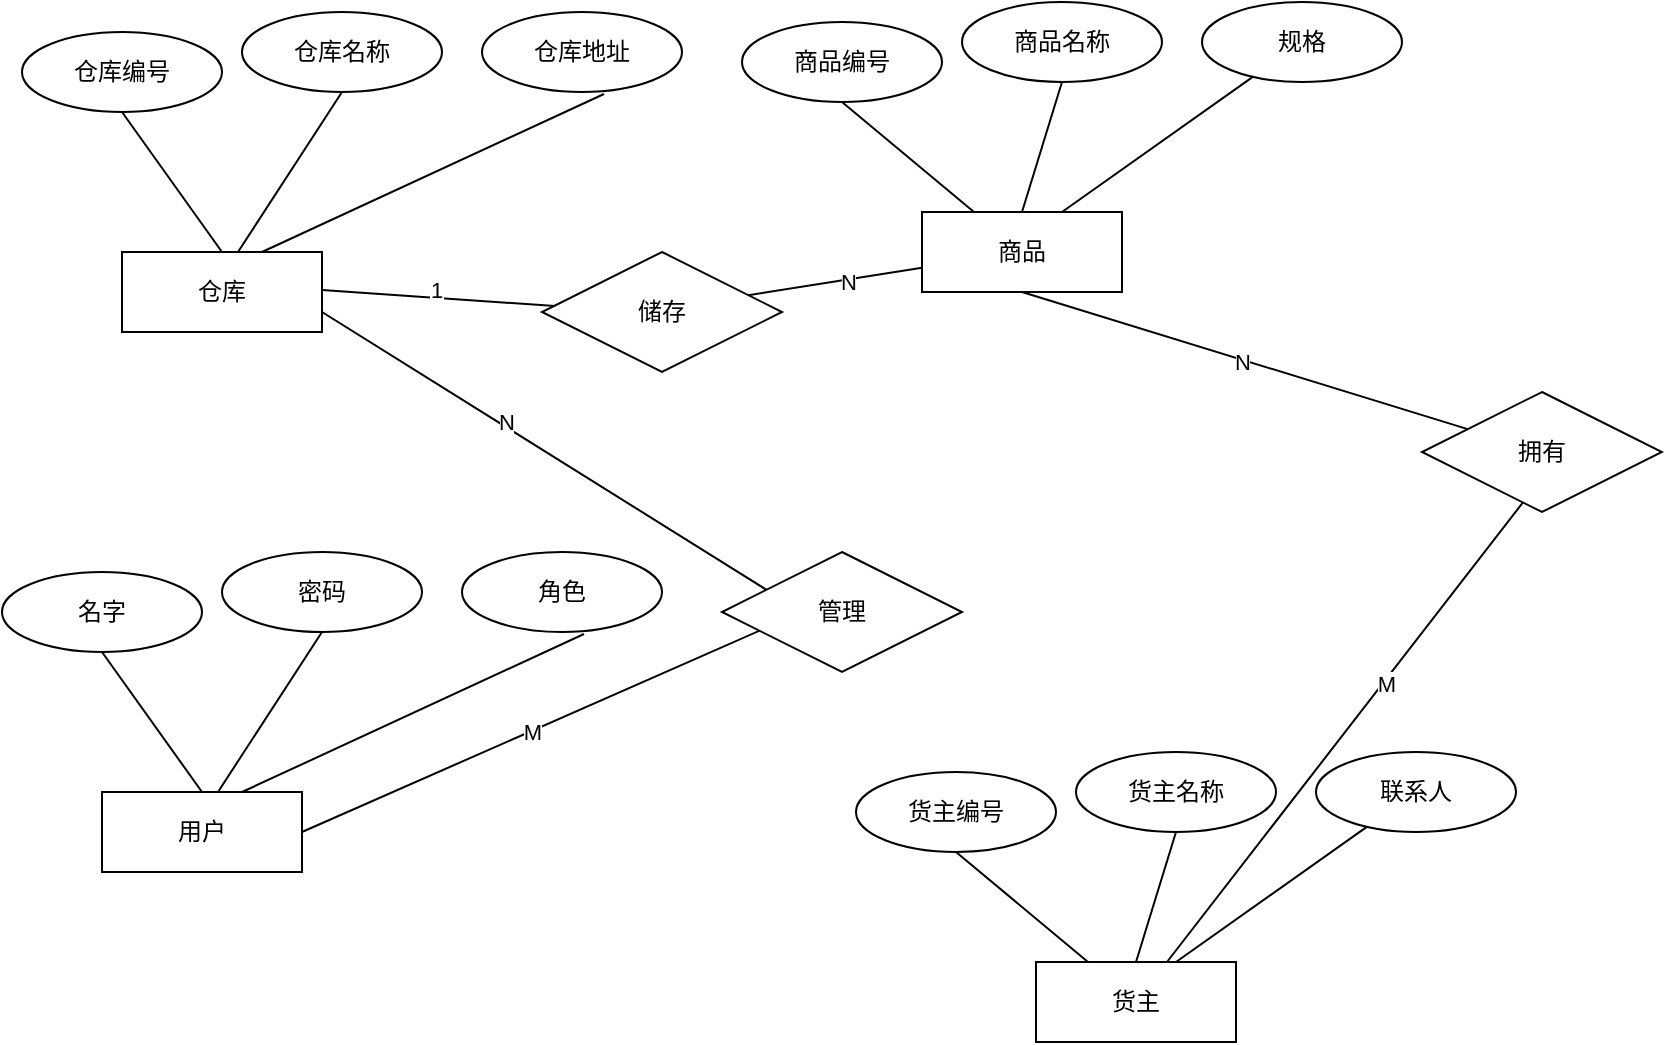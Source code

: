 <mxfile version="26.2.9" pages="2">
  <diagram name="第 1 页" id="iRl5-WZskhOR-WXAQhHo">
    <mxGraphModel dx="1428" dy="766" grid="1" gridSize="10" guides="1" tooltips="1" connect="1" arrows="1" fold="1" page="1" pageScale="1" pageWidth="827" pageHeight="1169" math="0" shadow="0">
      <root>
        <mxCell id="0" />
        <mxCell id="1" parent="0" />
        <mxCell id="xO7IIF5kWU0KsEjzhjzZ-7" value="仓库" style="whiteSpace=wrap;html=1;align=center;" parent="1" vertex="1">
          <mxGeometry x="130" y="330" width="100" height="40" as="geometry" />
        </mxCell>
        <mxCell id="xO7IIF5kWU0KsEjzhjzZ-9" value="" style="endArrow=none;html=1;rounded=0;exitX=0.5;exitY=0;exitDx=0;exitDy=0;" parent="1" source="xO7IIF5kWU0KsEjzhjzZ-7" edge="1">
          <mxGeometry relative="1" as="geometry">
            <mxPoint x="190" y="320" as="sourcePoint" />
            <mxPoint x="130" y="260" as="targetPoint" />
          </mxGeometry>
        </mxCell>
        <mxCell id="xO7IIF5kWU0KsEjzhjzZ-10" value="仓库编号" style="ellipse;whiteSpace=wrap;html=1;align=center;" parent="1" vertex="1">
          <mxGeometry x="80" y="220" width="100" height="40" as="geometry" />
        </mxCell>
        <mxCell id="xO7IIF5kWU0KsEjzhjzZ-11" value="仓库名称" style="ellipse;whiteSpace=wrap;html=1;align=center;" parent="1" vertex="1">
          <mxGeometry x="190" y="210" width="100" height="40" as="geometry" />
        </mxCell>
        <mxCell id="xO7IIF5kWU0KsEjzhjzZ-12" value="仓库地址" style="ellipse;whiteSpace=wrap;html=1;align=center;" parent="1" vertex="1">
          <mxGeometry x="310" y="210" width="100" height="40" as="geometry" />
        </mxCell>
        <mxCell id="xO7IIF5kWU0KsEjzhjzZ-13" value="" style="endArrow=none;html=1;rounded=0;entryX=0.5;entryY=1;entryDx=0;entryDy=0;" parent="1" target="xO7IIF5kWU0KsEjzhjzZ-11" edge="1">
          <mxGeometry relative="1" as="geometry">
            <mxPoint x="188" y="330" as="sourcePoint" />
            <mxPoint x="140" y="270" as="targetPoint" />
          </mxGeometry>
        </mxCell>
        <mxCell id="xO7IIF5kWU0KsEjzhjzZ-14" value="" style="endArrow=none;html=1;rounded=0;exitX=0.61;exitY=1.025;exitDx=0;exitDy=0;exitPerimeter=0;" parent="1" source="xO7IIF5kWU0KsEjzhjzZ-12" edge="1">
          <mxGeometry relative="1" as="geometry">
            <mxPoint x="200" y="350" as="sourcePoint" />
            <mxPoint x="200" y="330" as="targetPoint" />
          </mxGeometry>
        </mxCell>
        <mxCell id="cP_37kf4b1ZCx6mV_s7c-8" value="用户" style="whiteSpace=wrap;html=1;align=center;" vertex="1" parent="1">
          <mxGeometry x="120" y="600" width="100" height="40" as="geometry" />
        </mxCell>
        <mxCell id="cP_37kf4b1ZCx6mV_s7c-9" value="" style="endArrow=none;html=1;rounded=0;exitX=0.5;exitY=0;exitDx=0;exitDy=0;" edge="1" parent="1" source="cP_37kf4b1ZCx6mV_s7c-8">
          <mxGeometry relative="1" as="geometry">
            <mxPoint x="180" y="590" as="sourcePoint" />
            <mxPoint x="120" y="530" as="targetPoint" />
          </mxGeometry>
        </mxCell>
        <mxCell id="cP_37kf4b1ZCx6mV_s7c-10" value="名字" style="ellipse;whiteSpace=wrap;html=1;align=center;" vertex="1" parent="1">
          <mxGeometry x="70" y="490" width="100" height="40" as="geometry" />
        </mxCell>
        <mxCell id="cP_37kf4b1ZCx6mV_s7c-11" value="密码" style="ellipse;whiteSpace=wrap;html=1;align=center;" vertex="1" parent="1">
          <mxGeometry x="180" y="480" width="100" height="40" as="geometry" />
        </mxCell>
        <mxCell id="cP_37kf4b1ZCx6mV_s7c-12" value="角色" style="ellipse;whiteSpace=wrap;html=1;align=center;" vertex="1" parent="1">
          <mxGeometry x="300" y="480" width="100" height="40" as="geometry" />
        </mxCell>
        <mxCell id="cP_37kf4b1ZCx6mV_s7c-13" value="" style="endArrow=none;html=1;rounded=0;entryX=0.5;entryY=1;entryDx=0;entryDy=0;" edge="1" parent="1" target="cP_37kf4b1ZCx6mV_s7c-11">
          <mxGeometry relative="1" as="geometry">
            <mxPoint x="178" y="600" as="sourcePoint" />
            <mxPoint x="130" y="540" as="targetPoint" />
          </mxGeometry>
        </mxCell>
        <mxCell id="cP_37kf4b1ZCx6mV_s7c-14" value="" style="endArrow=none;html=1;rounded=0;exitX=0.61;exitY=1.025;exitDx=0;exitDy=0;exitPerimeter=0;" edge="1" parent="1" source="cP_37kf4b1ZCx6mV_s7c-12">
          <mxGeometry relative="1" as="geometry">
            <mxPoint x="190" y="620" as="sourcePoint" />
            <mxPoint x="190" y="600" as="targetPoint" />
          </mxGeometry>
        </mxCell>
        <mxCell id="cP_37kf4b1ZCx6mV_s7c-15" value="" style="endArrow=none;html=1;rounded=0;entryX=1;entryY=0.5;entryDx=0;entryDy=0;exitX=1;exitY=0.75;exitDx=0;exitDy=0;" edge="1" parent="1" source="xO7IIF5kWU0KsEjzhjzZ-7" target="cP_37kf4b1ZCx6mV_s7c-8">
          <mxGeometry relative="1" as="geometry">
            <mxPoint x="240" y="360" as="sourcePoint" />
            <mxPoint x="750" y="450" as="targetPoint" />
            <Array as="points">
              <mxPoint x="470" y="510" />
            </Array>
          </mxGeometry>
        </mxCell>
        <mxCell id="cP_37kf4b1ZCx6mV_s7c-16" value="M" style="edgeLabel;html=1;align=center;verticalAlign=middle;resizable=0;points=[];" vertex="1" connectable="0" parent="cP_37kf4b1ZCx6mV_s7c-15">
          <mxGeometry x="0.549" relative="1" as="geometry">
            <mxPoint as="offset" />
          </mxGeometry>
        </mxCell>
        <mxCell id="cP_37kf4b1ZCx6mV_s7c-19" value="N" style="edgeLabel;html=1;align=center;verticalAlign=middle;resizable=0;points=[];" vertex="1" connectable="0" parent="cP_37kf4b1ZCx6mV_s7c-15">
          <mxGeometry x="-0.615" y="2" relative="1" as="geometry">
            <mxPoint as="offset" />
          </mxGeometry>
        </mxCell>
        <mxCell id="cP_37kf4b1ZCx6mV_s7c-18" value="管理" style="shape=rhombus;perimeter=rhombusPerimeter;whiteSpace=wrap;html=1;align=center;" vertex="1" parent="1">
          <mxGeometry x="430" y="480" width="120" height="60" as="geometry" />
        </mxCell>
        <mxCell id="cP_37kf4b1ZCx6mV_s7c-20" value="商品" style="whiteSpace=wrap;html=1;align=center;" vertex="1" parent="1">
          <mxGeometry x="530" y="310" width="100" height="40" as="geometry" />
        </mxCell>
        <mxCell id="cP_37kf4b1ZCx6mV_s7c-21" value="商品编号" style="ellipse;whiteSpace=wrap;html=1;align=center;" vertex="1" parent="1">
          <mxGeometry x="440" y="215" width="100" height="40" as="geometry" />
        </mxCell>
        <mxCell id="cP_37kf4b1ZCx6mV_s7c-22" value="商品名称" style="ellipse;whiteSpace=wrap;html=1;align=center;" vertex="1" parent="1">
          <mxGeometry x="550" y="205" width="100" height="40" as="geometry" />
        </mxCell>
        <mxCell id="cP_37kf4b1ZCx6mV_s7c-23" value="规格" style="ellipse;whiteSpace=wrap;html=1;align=center;" vertex="1" parent="1">
          <mxGeometry x="670" y="205" width="100" height="40" as="geometry" />
        </mxCell>
        <mxCell id="cP_37kf4b1ZCx6mV_s7c-24" value="" style="endArrow=none;html=1;rounded=0;exitX=0.5;exitY=1;exitDx=0;exitDy=0;" edge="1" parent="1" source="cP_37kf4b1ZCx6mV_s7c-21" target="cP_37kf4b1ZCx6mV_s7c-20">
          <mxGeometry relative="1" as="geometry">
            <mxPoint x="490" y="260" as="sourcePoint" />
            <mxPoint x="900" y="450" as="targetPoint" />
          </mxGeometry>
        </mxCell>
        <mxCell id="cP_37kf4b1ZCx6mV_s7c-25" value="" style="endArrow=none;html=1;rounded=0;exitX=0.5;exitY=1;exitDx=0;exitDy=0;entryX=0.5;entryY=0;entryDx=0;entryDy=0;" edge="1" parent="1" source="cP_37kf4b1ZCx6mV_s7c-22" target="cP_37kf4b1ZCx6mV_s7c-20">
          <mxGeometry relative="1" as="geometry">
            <mxPoint x="500" y="265" as="sourcePoint" />
            <mxPoint x="566" y="320" as="targetPoint" />
          </mxGeometry>
        </mxCell>
        <mxCell id="cP_37kf4b1ZCx6mV_s7c-26" value="" style="endArrow=none;html=1;rounded=0;" edge="1" parent="1" source="cP_37kf4b1ZCx6mV_s7c-23">
          <mxGeometry relative="1" as="geometry">
            <mxPoint x="610" y="255" as="sourcePoint" />
            <mxPoint x="600" y="310" as="targetPoint" />
          </mxGeometry>
        </mxCell>
        <mxCell id="cP_37kf4b1ZCx6mV_s7c-27" value="" style="endArrow=none;html=1;rounded=0;" edge="1" parent="1" target="cP_37kf4b1ZCx6mV_s7c-20">
          <mxGeometry relative="1" as="geometry">
            <mxPoint x="230" y="349" as="sourcePoint" />
            <mxPoint x="390" y="349" as="targetPoint" />
            <Array as="points">
              <mxPoint x="390" y="360" />
            </Array>
          </mxGeometry>
        </mxCell>
        <mxCell id="cP_37kf4b1ZCx6mV_s7c-29" value="1" style="edgeLabel;html=1;align=center;verticalAlign=middle;resizable=0;points=[];" vertex="1" connectable="0" parent="cP_37kf4b1ZCx6mV_s7c-27">
          <mxGeometry x="-0.624" y="4" relative="1" as="geometry">
            <mxPoint as="offset" />
          </mxGeometry>
        </mxCell>
        <mxCell id="cP_37kf4b1ZCx6mV_s7c-30" value="N" style="edgeLabel;html=1;align=center;verticalAlign=middle;resizable=0;points=[];" vertex="1" connectable="0" parent="cP_37kf4b1ZCx6mV_s7c-27">
          <mxGeometry x="0.751" y="-1" relative="1" as="geometry">
            <mxPoint as="offset" />
          </mxGeometry>
        </mxCell>
        <mxCell id="cP_37kf4b1ZCx6mV_s7c-28" value="储存" style="shape=rhombus;perimeter=rhombusPerimeter;whiteSpace=wrap;html=1;align=center;" vertex="1" parent="1">
          <mxGeometry x="340" y="330" width="120" height="60" as="geometry" />
        </mxCell>
        <mxCell id="cP_37kf4b1ZCx6mV_s7c-31" value="货主" style="whiteSpace=wrap;html=1;align=center;" vertex="1" parent="1">
          <mxGeometry x="587" y="685" width="100" height="40" as="geometry" />
        </mxCell>
        <mxCell id="cP_37kf4b1ZCx6mV_s7c-32" value="货主编号" style="ellipse;whiteSpace=wrap;html=1;align=center;" vertex="1" parent="1">
          <mxGeometry x="497" y="590" width="100" height="40" as="geometry" />
        </mxCell>
        <mxCell id="cP_37kf4b1ZCx6mV_s7c-33" value="货主名称" style="ellipse;whiteSpace=wrap;html=1;align=center;" vertex="1" parent="1">
          <mxGeometry x="607" y="580" width="100" height="40" as="geometry" />
        </mxCell>
        <mxCell id="cP_37kf4b1ZCx6mV_s7c-34" value="联系人" style="ellipse;whiteSpace=wrap;html=1;align=center;" vertex="1" parent="1">
          <mxGeometry x="727" y="580" width="100" height="40" as="geometry" />
        </mxCell>
        <mxCell id="cP_37kf4b1ZCx6mV_s7c-35" value="" style="endArrow=none;html=1;rounded=0;exitX=0.5;exitY=1;exitDx=0;exitDy=0;" edge="1" parent="1" source="cP_37kf4b1ZCx6mV_s7c-32" target="cP_37kf4b1ZCx6mV_s7c-31">
          <mxGeometry relative="1" as="geometry">
            <mxPoint x="547" y="635" as="sourcePoint" />
            <mxPoint x="957" y="825" as="targetPoint" />
          </mxGeometry>
        </mxCell>
        <mxCell id="cP_37kf4b1ZCx6mV_s7c-36" value="" style="endArrow=none;html=1;rounded=0;exitX=0.5;exitY=1;exitDx=0;exitDy=0;entryX=0.5;entryY=0;entryDx=0;entryDy=0;" edge="1" parent="1" source="cP_37kf4b1ZCx6mV_s7c-33" target="cP_37kf4b1ZCx6mV_s7c-31">
          <mxGeometry relative="1" as="geometry">
            <mxPoint x="557" y="640" as="sourcePoint" />
            <mxPoint x="623" y="695" as="targetPoint" />
          </mxGeometry>
        </mxCell>
        <mxCell id="cP_37kf4b1ZCx6mV_s7c-37" value="" style="endArrow=none;html=1;rounded=0;" edge="1" parent="1" source="cP_37kf4b1ZCx6mV_s7c-34">
          <mxGeometry relative="1" as="geometry">
            <mxPoint x="667" y="630" as="sourcePoint" />
            <mxPoint x="657" y="685" as="targetPoint" />
          </mxGeometry>
        </mxCell>
        <mxCell id="cP_37kf4b1ZCx6mV_s7c-39" value="" style="endArrow=none;html=1;rounded=0;entryX=0.5;entryY=1;entryDx=0;entryDy=0;" edge="1" parent="1" source="cP_37kf4b1ZCx6mV_s7c-41" target="cP_37kf4b1ZCx6mV_s7c-20">
          <mxGeometry relative="1" as="geometry">
            <mxPoint x="670" y="470" as="sourcePoint" />
            <mxPoint x="830" y="470" as="targetPoint" />
            <Array as="points" />
          </mxGeometry>
        </mxCell>
        <mxCell id="cP_37kf4b1ZCx6mV_s7c-42" value="N" style="edgeLabel;html=1;align=center;verticalAlign=middle;resizable=0;points=[];" vertex="1" connectable="0" parent="cP_37kf4b1ZCx6mV_s7c-39">
          <mxGeometry x="0.018" y="1" relative="1" as="geometry">
            <mxPoint as="offset" />
          </mxGeometry>
        </mxCell>
        <mxCell id="cP_37kf4b1ZCx6mV_s7c-40" value="" style="endArrow=none;html=1;rounded=0;entryX=0.5;entryY=1;entryDx=0;entryDy=0;" edge="1" parent="1" source="cP_37kf4b1ZCx6mV_s7c-31" target="cP_37kf4b1ZCx6mV_s7c-41">
          <mxGeometry relative="1" as="geometry">
            <mxPoint x="652" y="685" as="sourcePoint" />
            <mxPoint x="580" y="350" as="targetPoint" />
            <Array as="points">
              <mxPoint x="850" y="430" />
            </Array>
          </mxGeometry>
        </mxCell>
        <mxCell id="cP_37kf4b1ZCx6mV_s7c-43" value="M" style="edgeLabel;html=1;align=center;verticalAlign=middle;resizable=0;points=[];" vertex="1" connectable="0" parent="cP_37kf4b1ZCx6mV_s7c-40">
          <mxGeometry x="-0.004" y="-1" relative="1" as="geometry">
            <mxPoint as="offset" />
          </mxGeometry>
        </mxCell>
        <mxCell id="cP_37kf4b1ZCx6mV_s7c-41" value="拥有" style="shape=rhombus;perimeter=rhombusPerimeter;whiteSpace=wrap;html=1;align=center;" vertex="1" parent="1">
          <mxGeometry x="780" y="400" width="120" height="60" as="geometry" />
        </mxCell>
      </root>
    </mxGraphModel>
  </diagram>
  <diagram id="1rXLoHWWc9XeZz1ofWJr" name="第 2 页">
    <mxGraphModel dx="1428" dy="766" grid="1" gridSize="10" guides="1" tooltips="1" connect="1" arrows="1" fold="1" page="1" pageScale="1" pageWidth="827" pageHeight="1169" math="0" shadow="0">
      <root>
        <mxCell id="0" />
        <mxCell id="1" parent="0" />
      </root>
    </mxGraphModel>
  </diagram>
</mxfile>
